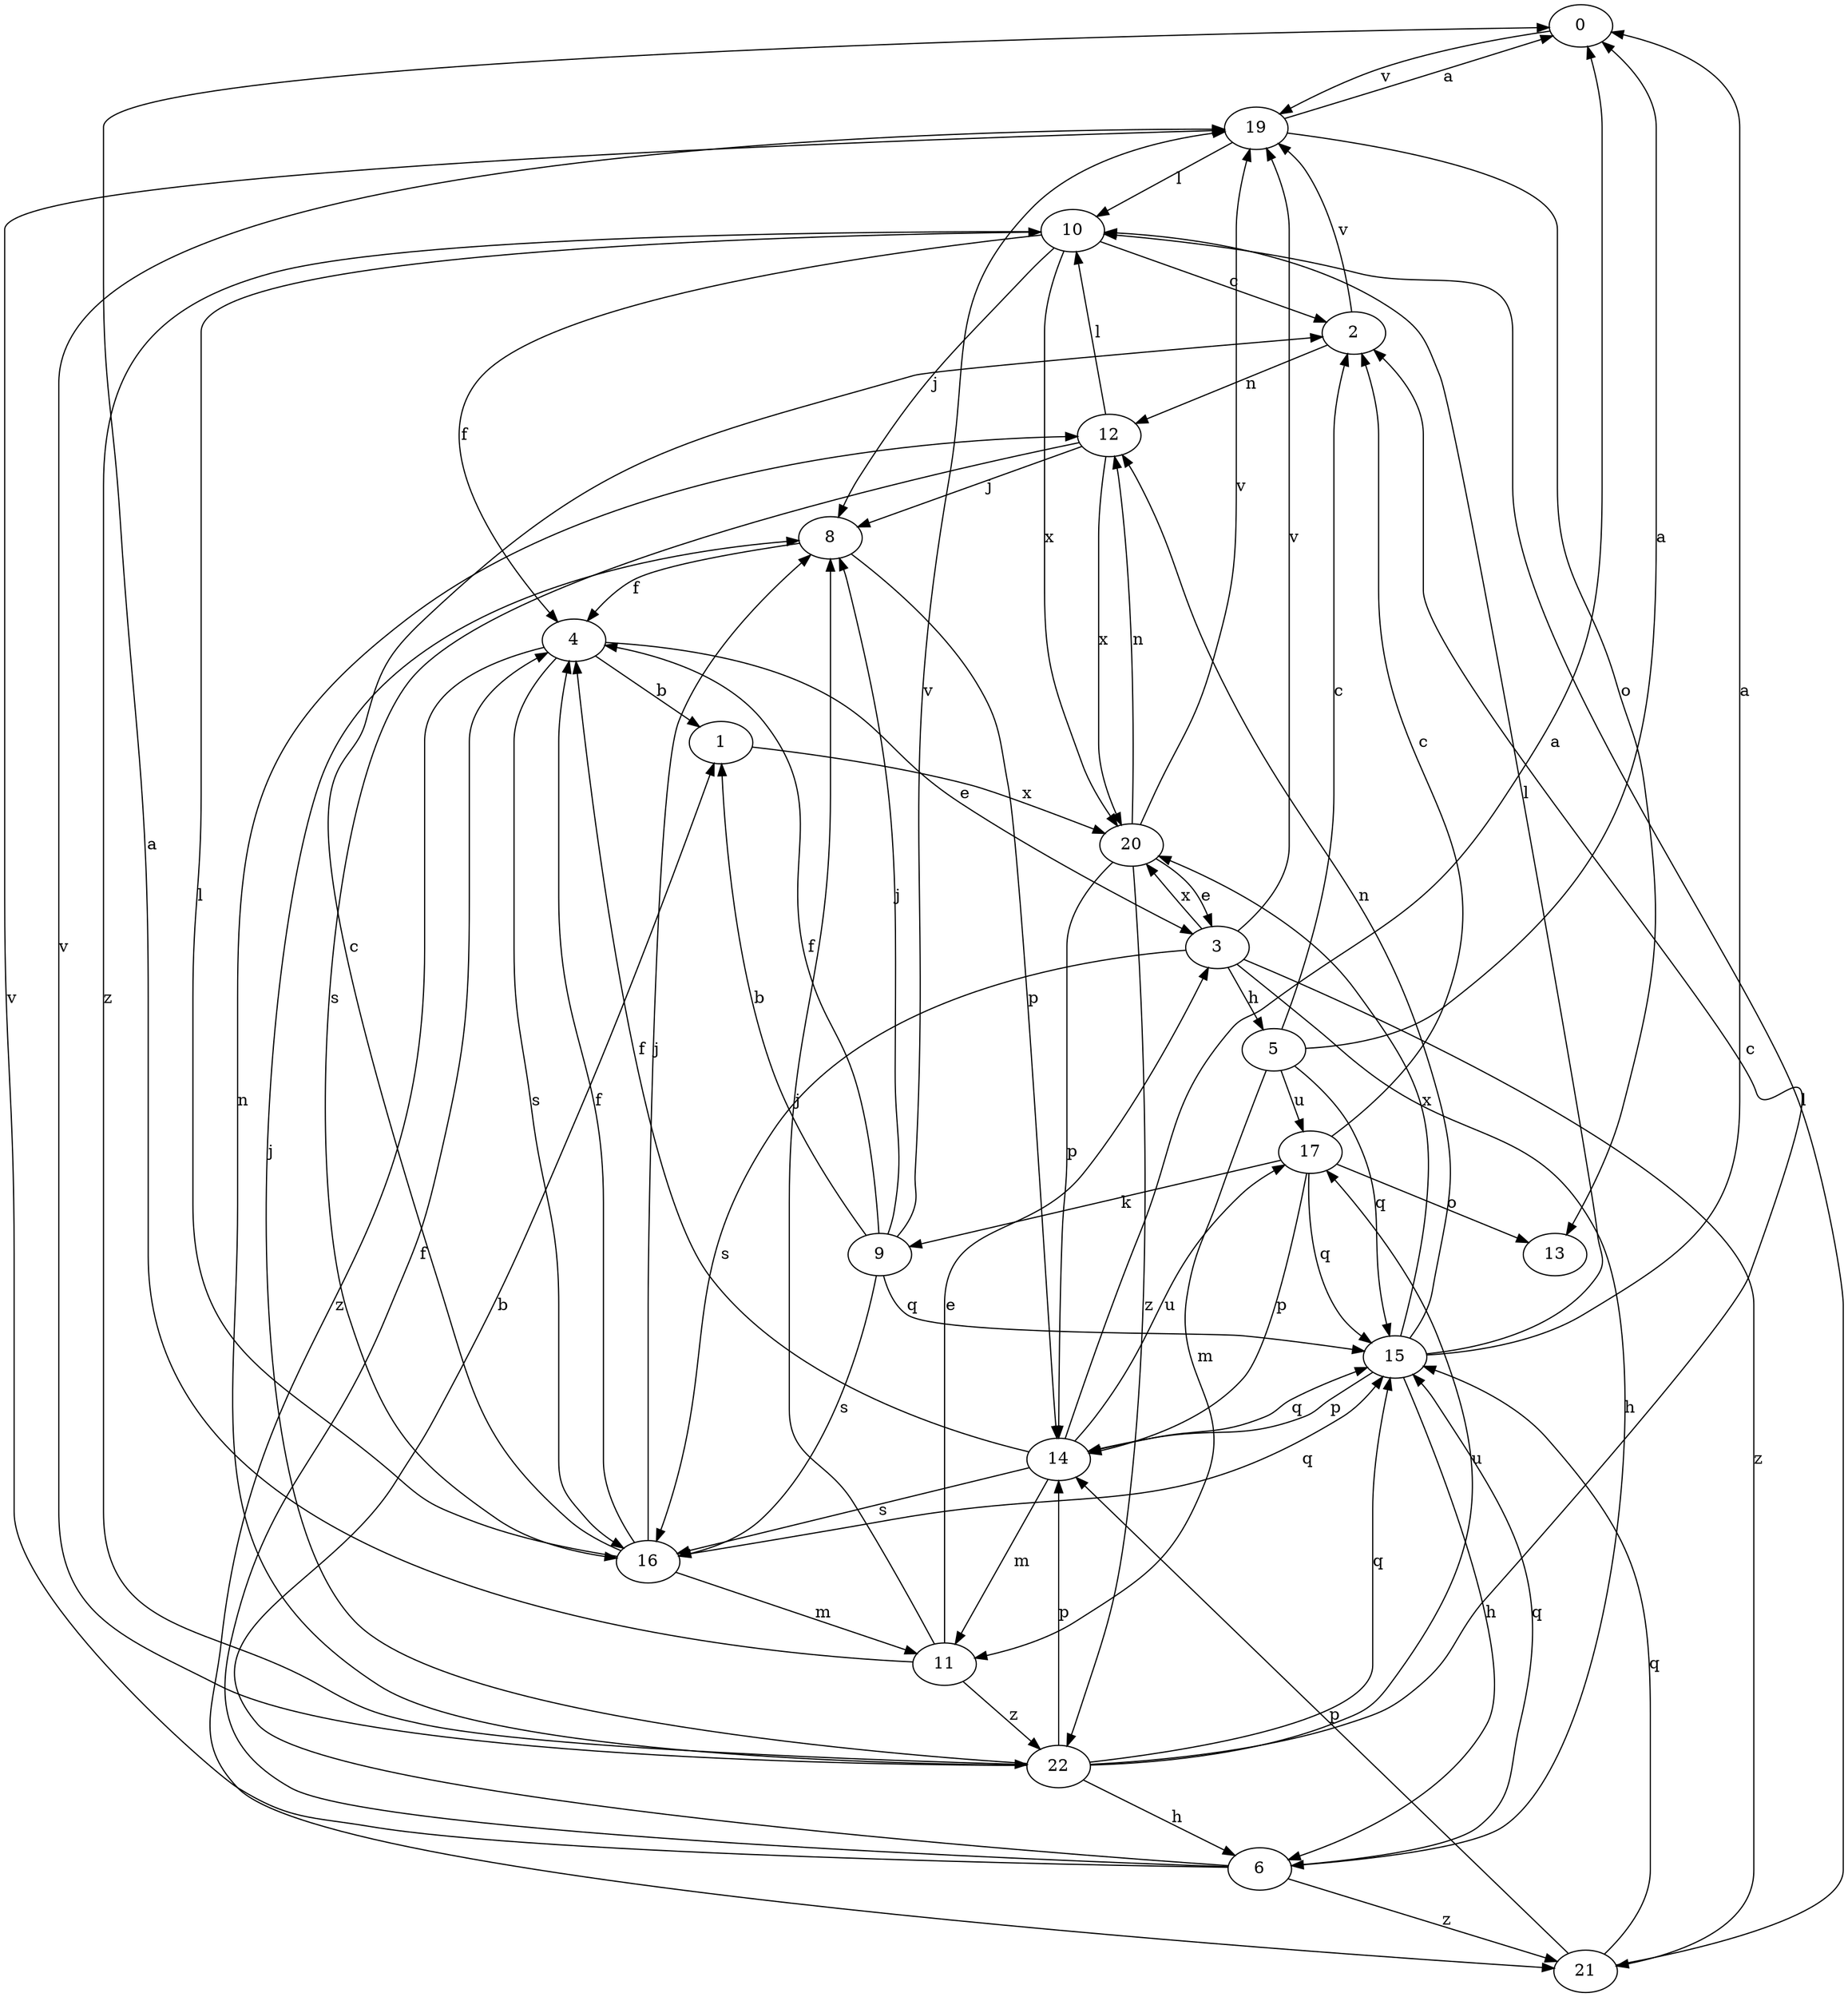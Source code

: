 strict digraph  {
0;
1;
2;
3;
4;
5;
6;
8;
9;
10;
11;
12;
13;
14;
15;
16;
17;
19;
20;
21;
22;
0 -> 19  [label=v];
1 -> 20  [label=x];
2 -> 12  [label=n];
2 -> 19  [label=v];
3 -> 5  [label=h];
3 -> 6  [label=h];
3 -> 16  [label=s];
3 -> 19  [label=v];
3 -> 20  [label=x];
3 -> 21  [label=z];
4 -> 1  [label=b];
4 -> 3  [label=e];
4 -> 16  [label=s];
4 -> 21  [label=z];
5 -> 0  [label=a];
5 -> 2  [label=c];
5 -> 11  [label=m];
5 -> 15  [label=q];
5 -> 17  [label=u];
6 -> 1  [label=b];
6 -> 4  [label=f];
6 -> 15  [label=q];
6 -> 19  [label=v];
6 -> 21  [label=z];
8 -> 4  [label=f];
8 -> 14  [label=p];
9 -> 1  [label=b];
9 -> 4  [label=f];
9 -> 8  [label=j];
9 -> 15  [label=q];
9 -> 16  [label=s];
9 -> 19  [label=v];
10 -> 2  [label=c];
10 -> 4  [label=f];
10 -> 8  [label=j];
10 -> 20  [label=x];
10 -> 22  [label=z];
11 -> 0  [label=a];
11 -> 3  [label=e];
11 -> 8  [label=j];
11 -> 22  [label=z];
12 -> 8  [label=j];
12 -> 10  [label=l];
12 -> 16  [label=s];
12 -> 20  [label=x];
14 -> 0  [label=a];
14 -> 4  [label=f];
14 -> 11  [label=m];
14 -> 15  [label=q];
14 -> 16  [label=s];
14 -> 17  [label=u];
15 -> 0  [label=a];
15 -> 6  [label=h];
15 -> 10  [label=l];
15 -> 12  [label=n];
15 -> 14  [label=p];
15 -> 20  [label=x];
16 -> 2  [label=c];
16 -> 4  [label=f];
16 -> 8  [label=j];
16 -> 10  [label=l];
16 -> 11  [label=m];
16 -> 15  [label=q];
17 -> 2  [label=c];
17 -> 9  [label=k];
17 -> 13  [label=o];
17 -> 14  [label=p];
17 -> 15  [label=q];
19 -> 0  [label=a];
19 -> 10  [label=l];
19 -> 13  [label=o];
20 -> 3  [label=e];
20 -> 12  [label=n];
20 -> 14  [label=p];
20 -> 19  [label=v];
20 -> 22  [label=z];
21 -> 10  [label=l];
21 -> 14  [label=p];
21 -> 15  [label=q];
22 -> 2  [label=c];
22 -> 6  [label=h];
22 -> 8  [label=j];
22 -> 12  [label=n];
22 -> 14  [label=p];
22 -> 15  [label=q];
22 -> 17  [label=u];
22 -> 19  [label=v];
}
